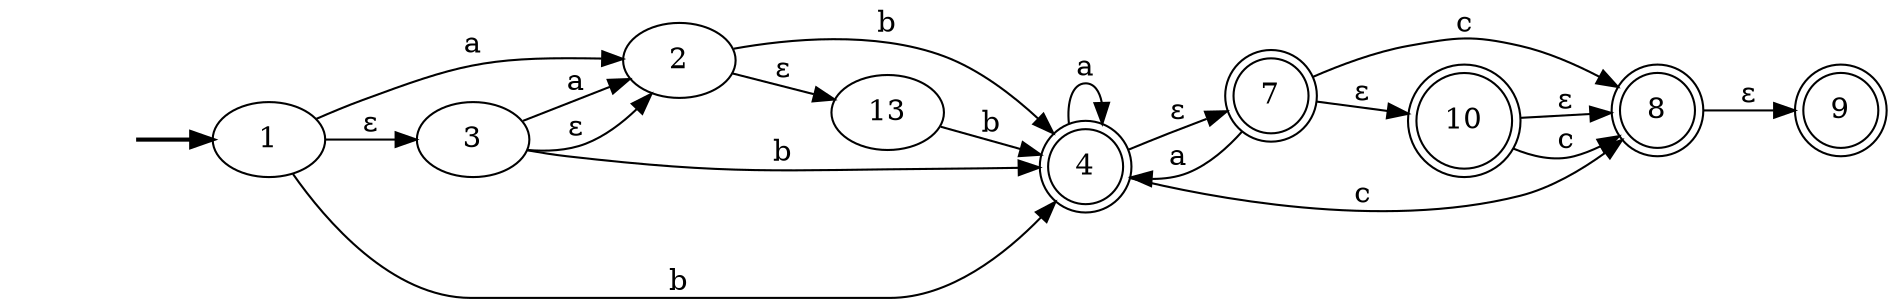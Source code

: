 digraph "AFNtoAFD_MIN#5PreLabB" {
	graph [rankdir=LR]
	fake [style=invisible]
	fake -> 1 [style=bold]
	1 [root=true]
	2
	1 -> 2 [label=a]
	3
	1 -> 3 [label="ε"]
	4 [shape=doublecircle]
	1 -> 4 [label=b]
	2
	13
	2 -> 13 [label="ε"]
	2 -> 4 [label=b]
	3
	3 -> 2 [label=a]
	3 -> 2 [label="ε"]
	3 -> 4 [label=b]
	4 [shape=doublecircle]
	4 -> 4 [label=a]
	7 [shape=doublecircle]
	4 -> 7 [label="ε"]
	8 [shape=doublecircle]
	4 -> 8 [label=c]
	13
	13 -> 4 [label=b]
	7 [shape=doublecircle]
	7 -> 4 [label=a]
	10 [shape=doublecircle]
	7 -> 10 [label="ε"]
	7 -> 8 [label=c]
	8 [shape=doublecircle]
	9 [shape=doublecircle]
	8 -> 9 [label="ε"]
	10 [shape=doublecircle]
	10 -> 8 [label="ε"]
	10 -> 8 [label=c]
	9 [shape=doublecircle]
}

